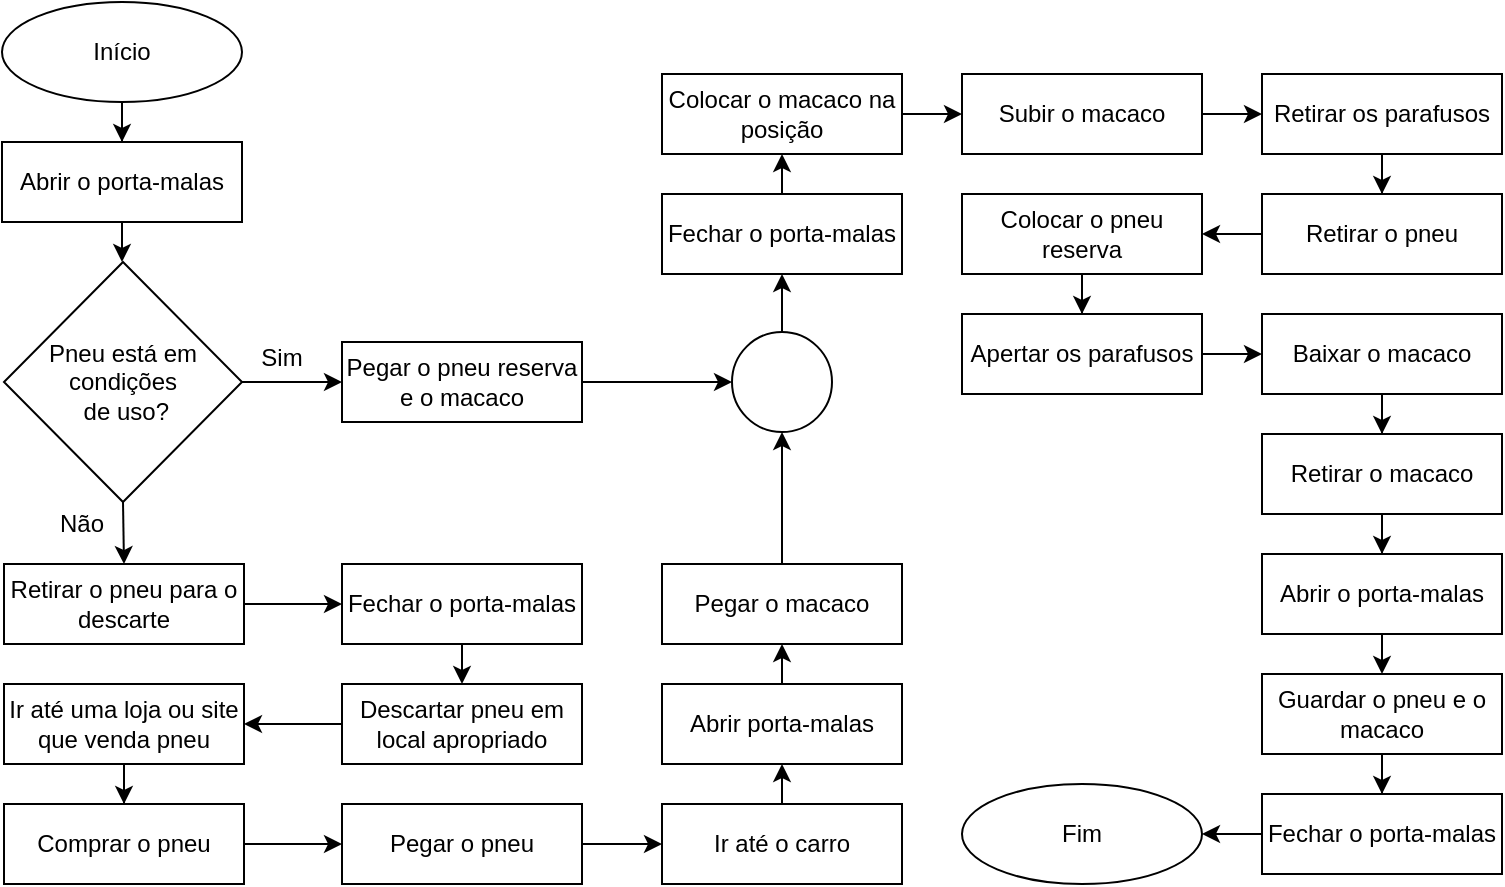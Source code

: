 <mxfile version="21.0.2" type="github">
  <diagram id="C5RBs43oDa-KdzZeNtuy" name="Page-1">
    <mxGraphModel dx="880" dy="476" grid="1" gridSize="10" guides="1" tooltips="1" connect="1" arrows="1" fold="1" page="1" pageScale="1" pageWidth="827" pageHeight="1169" math="0" shadow="0">
      <root>
        <mxCell id="WIyWlLk6GJQsqaUBKTNV-0" />
        <mxCell id="WIyWlLk6GJQsqaUBKTNV-1" parent="WIyWlLk6GJQsqaUBKTNV-0" />
        <mxCell id="_oc2X16ebhdix3O0eegR-66" value="" style="edgeStyle=orthogonalEdgeStyle;rounded=0;orthogonalLoop=1;jettySize=auto;html=1;" parent="WIyWlLk6GJQsqaUBKTNV-1" source="_oc2X16ebhdix3O0eegR-33" target="_oc2X16ebhdix3O0eegR-53" edge="1">
          <mxGeometry relative="1" as="geometry" />
        </mxCell>
        <mxCell id="4qTYTu9xjXhlOgixJHUD-3" style="edgeStyle=orthogonalEdgeStyle;rounded=0;orthogonalLoop=1;jettySize=auto;html=1;exitX=0.5;exitY=1;exitDx=0;exitDy=0;entryX=0.5;entryY=0;entryDx=0;entryDy=0;" edge="1" parent="WIyWlLk6GJQsqaUBKTNV-1" source="_oc2X16ebhdix3O0eegR-33" target="_oc2X16ebhdix3O0eegR-70">
          <mxGeometry relative="1" as="geometry" />
        </mxCell>
        <mxCell id="_oc2X16ebhdix3O0eegR-33" value="Pneu está em &lt;br&gt;condições&lt;br&gt;&amp;nbsp;de uso?" style="rhombus;whiteSpace=wrap;html=1;" parent="WIyWlLk6GJQsqaUBKTNV-1" vertex="1">
          <mxGeometry x="61" y="140" width="119" height="120" as="geometry" />
        </mxCell>
        <mxCell id="_oc2X16ebhdix3O0eegR-37" value="" style="edgeStyle=orthogonalEdgeStyle;rounded=0;orthogonalLoop=1;jettySize=auto;html=1;" parent="WIyWlLk6GJQsqaUBKTNV-1" source="_oc2X16ebhdix3O0eegR-35" target="_oc2X16ebhdix3O0eegR-33" edge="1">
          <mxGeometry relative="1" as="geometry" />
        </mxCell>
        <mxCell id="_oc2X16ebhdix3O0eegR-35" value="Abrir o porta-malas" style="rounded=0;whiteSpace=wrap;html=1;" parent="WIyWlLk6GJQsqaUBKTNV-1" vertex="1">
          <mxGeometry x="60" y="80" width="120" height="40" as="geometry" />
        </mxCell>
        <mxCell id="_oc2X16ebhdix3O0eegR-52" style="edgeStyle=orthogonalEdgeStyle;rounded=0;orthogonalLoop=1;jettySize=auto;html=1;exitX=0.5;exitY=1;exitDx=0;exitDy=0;" parent="WIyWlLk6GJQsqaUBKTNV-1" edge="1">
          <mxGeometry relative="1" as="geometry">
            <mxPoint x="663" y="86" as="sourcePoint" />
            <mxPoint x="663" y="86" as="targetPoint" />
          </mxGeometry>
        </mxCell>
        <mxCell id="_oc2X16ebhdix3O0eegR-80" value="" style="edgeStyle=orthogonalEdgeStyle;rounded=0;orthogonalLoop=1;jettySize=auto;html=1;" parent="WIyWlLk6GJQsqaUBKTNV-1" source="_oc2X16ebhdix3O0eegR-53" target="_oc2X16ebhdix3O0eegR-79" edge="1">
          <mxGeometry relative="1" as="geometry" />
        </mxCell>
        <mxCell id="_oc2X16ebhdix3O0eegR-53" value="Pegar o pneu reserva e o macaco" style="rounded=0;whiteSpace=wrap;html=1;" parent="WIyWlLk6GJQsqaUBKTNV-1" vertex="1">
          <mxGeometry x="230" y="180" width="120" height="40" as="geometry" />
        </mxCell>
        <mxCell id="_oc2X16ebhdix3O0eegR-108" style="edgeStyle=orthogonalEdgeStyle;rounded=0;orthogonalLoop=1;jettySize=auto;html=1;exitX=0.5;exitY=0;exitDx=0;exitDy=0;entryX=0.5;entryY=1;entryDx=0;entryDy=0;" parent="WIyWlLk6GJQsqaUBKTNV-1" source="_oc2X16ebhdix3O0eegR-54" target="_oc2X16ebhdix3O0eegR-55" edge="1">
          <mxGeometry relative="1" as="geometry" />
        </mxCell>
        <mxCell id="_oc2X16ebhdix3O0eegR-54" value="Fechar o porta-malas" style="rounded=0;whiteSpace=wrap;html=1;" parent="WIyWlLk6GJQsqaUBKTNV-1" vertex="1">
          <mxGeometry x="390" y="106" width="120" height="40" as="geometry" />
        </mxCell>
        <mxCell id="_oc2X16ebhdix3O0eegR-94" value="" style="edgeStyle=orthogonalEdgeStyle;rounded=0;orthogonalLoop=1;jettySize=auto;html=1;" parent="WIyWlLk6GJQsqaUBKTNV-1" source="_oc2X16ebhdix3O0eegR-55" target="_oc2X16ebhdix3O0eegR-65" edge="1">
          <mxGeometry relative="1" as="geometry" />
        </mxCell>
        <mxCell id="_oc2X16ebhdix3O0eegR-55" value="Colocar o macaco na posição" style="rounded=0;whiteSpace=wrap;html=1;" parent="WIyWlLk6GJQsqaUBKTNV-1" vertex="1">
          <mxGeometry x="390" y="46" width="120" height="40" as="geometry" />
        </mxCell>
        <mxCell id="_oc2X16ebhdix3O0eegR-104" value="" style="edgeStyle=orthogonalEdgeStyle;rounded=0;orthogonalLoop=1;jettySize=auto;html=1;" parent="WIyWlLk6GJQsqaUBKTNV-1" source="_oc2X16ebhdix3O0eegR-56" target="_oc2X16ebhdix3O0eegR-57" edge="1">
          <mxGeometry relative="1" as="geometry" />
        </mxCell>
        <mxCell id="_oc2X16ebhdix3O0eegR-56" value="Guardar o pneu e o macaco" style="rounded=0;whiteSpace=wrap;html=1;" parent="WIyWlLk6GJQsqaUBKTNV-1" vertex="1">
          <mxGeometry x="690" y="346" width="120" height="40" as="geometry" />
        </mxCell>
        <mxCell id="_oc2X16ebhdix3O0eegR-105" value="" style="edgeStyle=orthogonalEdgeStyle;rounded=0;orthogonalLoop=1;jettySize=auto;html=1;" parent="WIyWlLk6GJQsqaUBKTNV-1" source="_oc2X16ebhdix3O0eegR-57" target="_oc2X16ebhdix3O0eegR-69" edge="1">
          <mxGeometry relative="1" as="geometry" />
        </mxCell>
        <mxCell id="_oc2X16ebhdix3O0eegR-57" value="Fechar o porta-malas" style="rounded=0;whiteSpace=wrap;html=1;" parent="WIyWlLk6GJQsqaUBKTNV-1" vertex="1">
          <mxGeometry x="690" y="406" width="120" height="40" as="geometry" />
        </mxCell>
        <mxCell id="_oc2X16ebhdix3O0eegR-98" value="" style="edgeStyle=orthogonalEdgeStyle;rounded=0;orthogonalLoop=1;jettySize=auto;html=1;" parent="WIyWlLk6GJQsqaUBKTNV-1" source="_oc2X16ebhdix3O0eegR-58" target="_oc2X16ebhdix3O0eegR-59" edge="1">
          <mxGeometry relative="1" as="geometry" />
        </mxCell>
        <mxCell id="_oc2X16ebhdix3O0eegR-58" value="Colocar o pneu reserva" style="rounded=0;whiteSpace=wrap;html=1;" parent="WIyWlLk6GJQsqaUBKTNV-1" vertex="1">
          <mxGeometry x="540" y="106" width="120" height="40" as="geometry" />
        </mxCell>
        <mxCell id="_oc2X16ebhdix3O0eegR-99" value="" style="edgeStyle=orthogonalEdgeStyle;rounded=0;orthogonalLoop=1;jettySize=auto;html=1;" parent="WIyWlLk6GJQsqaUBKTNV-1" source="_oc2X16ebhdix3O0eegR-59" target="_oc2X16ebhdix3O0eegR-62" edge="1">
          <mxGeometry relative="1" as="geometry" />
        </mxCell>
        <mxCell id="_oc2X16ebhdix3O0eegR-59" value="Apertar os parafusos" style="rounded=0;whiteSpace=wrap;html=1;" parent="WIyWlLk6GJQsqaUBKTNV-1" vertex="1">
          <mxGeometry x="540" y="166" width="120" height="40" as="geometry" />
        </mxCell>
        <mxCell id="_oc2X16ebhdix3O0eegR-103" style="edgeStyle=orthogonalEdgeStyle;rounded=0;orthogonalLoop=1;jettySize=auto;html=1;exitX=0.5;exitY=1;exitDx=0;exitDy=0;entryX=0.5;entryY=0;entryDx=0;entryDy=0;" parent="WIyWlLk6GJQsqaUBKTNV-1" source="_oc2X16ebhdix3O0eegR-60" target="_oc2X16ebhdix3O0eegR-56" edge="1">
          <mxGeometry relative="1" as="geometry" />
        </mxCell>
        <mxCell id="_oc2X16ebhdix3O0eegR-60" value="Abrir o porta-malas" style="rounded=0;whiteSpace=wrap;html=1;" parent="WIyWlLk6GJQsqaUBKTNV-1" vertex="1">
          <mxGeometry x="690" y="286" width="120" height="40" as="geometry" />
        </mxCell>
        <mxCell id="_oc2X16ebhdix3O0eegR-101" value="" style="edgeStyle=orthogonalEdgeStyle;rounded=0;orthogonalLoop=1;jettySize=auto;html=1;" parent="WIyWlLk6GJQsqaUBKTNV-1" source="_oc2X16ebhdix3O0eegR-61" target="_oc2X16ebhdix3O0eegR-60" edge="1">
          <mxGeometry relative="1" as="geometry" />
        </mxCell>
        <mxCell id="_oc2X16ebhdix3O0eegR-61" value="Retirar o macaco" style="rounded=0;whiteSpace=wrap;html=1;" parent="WIyWlLk6GJQsqaUBKTNV-1" vertex="1">
          <mxGeometry x="690" y="226" width="120" height="40" as="geometry" />
        </mxCell>
        <mxCell id="_oc2X16ebhdix3O0eegR-100" value="" style="edgeStyle=orthogonalEdgeStyle;rounded=0;orthogonalLoop=1;jettySize=auto;html=1;" parent="WIyWlLk6GJQsqaUBKTNV-1" source="_oc2X16ebhdix3O0eegR-62" target="_oc2X16ebhdix3O0eegR-61" edge="1">
          <mxGeometry relative="1" as="geometry" />
        </mxCell>
        <mxCell id="_oc2X16ebhdix3O0eegR-62" value="Baixar o macaco" style="rounded=0;whiteSpace=wrap;html=1;" parent="WIyWlLk6GJQsqaUBKTNV-1" vertex="1">
          <mxGeometry x="690" y="166" width="120" height="40" as="geometry" />
        </mxCell>
        <mxCell id="_oc2X16ebhdix3O0eegR-97" value="" style="edgeStyle=orthogonalEdgeStyle;rounded=0;orthogonalLoop=1;jettySize=auto;html=1;" parent="WIyWlLk6GJQsqaUBKTNV-1" source="_oc2X16ebhdix3O0eegR-63" target="_oc2X16ebhdix3O0eegR-58" edge="1">
          <mxGeometry relative="1" as="geometry" />
        </mxCell>
        <mxCell id="_oc2X16ebhdix3O0eegR-63" value="Retirar o pneu" style="rounded=0;whiteSpace=wrap;html=1;" parent="WIyWlLk6GJQsqaUBKTNV-1" vertex="1">
          <mxGeometry x="690" y="106" width="120" height="40" as="geometry" />
        </mxCell>
        <mxCell id="_oc2X16ebhdix3O0eegR-96" value="" style="edgeStyle=orthogonalEdgeStyle;rounded=0;orthogonalLoop=1;jettySize=auto;html=1;" parent="WIyWlLk6GJQsqaUBKTNV-1" source="_oc2X16ebhdix3O0eegR-64" target="_oc2X16ebhdix3O0eegR-63" edge="1">
          <mxGeometry relative="1" as="geometry" />
        </mxCell>
        <mxCell id="_oc2X16ebhdix3O0eegR-64" value="Retirar os parafusos" style="rounded=0;whiteSpace=wrap;html=1;" parent="WIyWlLk6GJQsqaUBKTNV-1" vertex="1">
          <mxGeometry x="690" y="46" width="120" height="40" as="geometry" />
        </mxCell>
        <mxCell id="_oc2X16ebhdix3O0eegR-95" value="" style="edgeStyle=orthogonalEdgeStyle;rounded=0;orthogonalLoop=1;jettySize=auto;html=1;" parent="WIyWlLk6GJQsqaUBKTNV-1" source="_oc2X16ebhdix3O0eegR-65" target="_oc2X16ebhdix3O0eegR-64" edge="1">
          <mxGeometry relative="1" as="geometry" />
        </mxCell>
        <mxCell id="_oc2X16ebhdix3O0eegR-65" value="Subir o macaco" style="rounded=0;whiteSpace=wrap;html=1;" parent="WIyWlLk6GJQsqaUBKTNV-1" vertex="1">
          <mxGeometry x="540" y="46" width="120" height="40" as="geometry" />
        </mxCell>
        <mxCell id="_oc2X16ebhdix3O0eegR-68" value="" style="edgeStyle=orthogonalEdgeStyle;rounded=0;orthogonalLoop=1;jettySize=auto;html=1;" parent="WIyWlLk6GJQsqaUBKTNV-1" source="_oc2X16ebhdix3O0eegR-67" target="_oc2X16ebhdix3O0eegR-35" edge="1">
          <mxGeometry relative="1" as="geometry" />
        </mxCell>
        <mxCell id="_oc2X16ebhdix3O0eegR-67" value="Início" style="ellipse;whiteSpace=wrap;html=1;" parent="WIyWlLk6GJQsqaUBKTNV-1" vertex="1">
          <mxGeometry x="60" y="10" width="120" height="50" as="geometry" />
        </mxCell>
        <mxCell id="_oc2X16ebhdix3O0eegR-69" value="Fim" style="ellipse;whiteSpace=wrap;html=1;" parent="WIyWlLk6GJQsqaUBKTNV-1" vertex="1">
          <mxGeometry x="540" y="401" width="120" height="50" as="geometry" />
        </mxCell>
        <mxCell id="_oc2X16ebhdix3O0eegR-83" value="" style="edgeStyle=orthogonalEdgeStyle;rounded=0;orthogonalLoop=1;jettySize=auto;html=1;" parent="WIyWlLk6GJQsqaUBKTNV-1" source="_oc2X16ebhdix3O0eegR-70" target="_oc2X16ebhdix3O0eegR-73" edge="1">
          <mxGeometry relative="1" as="geometry" />
        </mxCell>
        <mxCell id="_oc2X16ebhdix3O0eegR-70" value="Retirar o pneu para o descarte" style="rounded=0;whiteSpace=wrap;html=1;" parent="WIyWlLk6GJQsqaUBKTNV-1" vertex="1">
          <mxGeometry x="61" y="291" width="120" height="40" as="geometry" />
        </mxCell>
        <mxCell id="_oc2X16ebhdix3O0eegR-87" value="" style="edgeStyle=orthogonalEdgeStyle;rounded=0;orthogonalLoop=1;jettySize=auto;html=1;" parent="WIyWlLk6GJQsqaUBKTNV-1" source="_oc2X16ebhdix3O0eegR-71" target="_oc2X16ebhdix3O0eegR-72" edge="1">
          <mxGeometry relative="1" as="geometry" />
        </mxCell>
        <mxCell id="_oc2X16ebhdix3O0eegR-71" value="Ir até uma loja ou site que venda pneu" style="rounded=0;whiteSpace=wrap;html=1;" parent="WIyWlLk6GJQsqaUBKTNV-1" vertex="1">
          <mxGeometry x="61" y="351" width="120" height="40" as="geometry" />
        </mxCell>
        <mxCell id="_oc2X16ebhdix3O0eegR-88" value="" style="edgeStyle=orthogonalEdgeStyle;rounded=0;orthogonalLoop=1;jettySize=auto;html=1;" parent="WIyWlLk6GJQsqaUBKTNV-1" source="_oc2X16ebhdix3O0eegR-72" target="_oc2X16ebhdix3O0eegR-75" edge="1">
          <mxGeometry relative="1" as="geometry" />
        </mxCell>
        <mxCell id="_oc2X16ebhdix3O0eegR-72" value="Comprar o pneu" style="rounded=0;whiteSpace=wrap;html=1;" parent="WIyWlLk6GJQsqaUBKTNV-1" vertex="1">
          <mxGeometry x="61" y="411" width="120" height="40" as="geometry" />
        </mxCell>
        <mxCell id="_oc2X16ebhdix3O0eegR-85" style="edgeStyle=orthogonalEdgeStyle;rounded=0;orthogonalLoop=1;jettySize=auto;html=1;exitX=0.5;exitY=1;exitDx=0;exitDy=0;entryX=0.5;entryY=0;entryDx=0;entryDy=0;" parent="WIyWlLk6GJQsqaUBKTNV-1" source="_oc2X16ebhdix3O0eegR-73" target="_oc2X16ebhdix3O0eegR-74" edge="1">
          <mxGeometry relative="1" as="geometry" />
        </mxCell>
        <mxCell id="_oc2X16ebhdix3O0eegR-73" value="Fechar o porta-malas" style="rounded=0;whiteSpace=wrap;html=1;" parent="WIyWlLk6GJQsqaUBKTNV-1" vertex="1">
          <mxGeometry x="230" y="291" width="120" height="40" as="geometry" />
        </mxCell>
        <mxCell id="_oc2X16ebhdix3O0eegR-86" value="" style="edgeStyle=orthogonalEdgeStyle;rounded=0;orthogonalLoop=1;jettySize=auto;html=1;" parent="WIyWlLk6GJQsqaUBKTNV-1" source="_oc2X16ebhdix3O0eegR-74" target="_oc2X16ebhdix3O0eegR-71" edge="1">
          <mxGeometry relative="1" as="geometry" />
        </mxCell>
        <mxCell id="_oc2X16ebhdix3O0eegR-74" value="Descartar pneu em local apropriado" style="rounded=0;whiteSpace=wrap;html=1;" parent="WIyWlLk6GJQsqaUBKTNV-1" vertex="1">
          <mxGeometry x="230" y="351" width="120" height="40" as="geometry" />
        </mxCell>
        <mxCell id="_oc2X16ebhdix3O0eegR-89" value="" style="edgeStyle=orthogonalEdgeStyle;rounded=0;orthogonalLoop=1;jettySize=auto;html=1;" parent="WIyWlLk6GJQsqaUBKTNV-1" source="_oc2X16ebhdix3O0eegR-75" target="_oc2X16ebhdix3O0eegR-76" edge="1">
          <mxGeometry relative="1" as="geometry" />
        </mxCell>
        <mxCell id="_oc2X16ebhdix3O0eegR-75" value="Pegar o pneu" style="rounded=0;whiteSpace=wrap;html=1;" parent="WIyWlLk6GJQsqaUBKTNV-1" vertex="1">
          <mxGeometry x="230" y="411" width="120" height="40" as="geometry" />
        </mxCell>
        <mxCell id="_oc2X16ebhdix3O0eegR-90" style="edgeStyle=orthogonalEdgeStyle;rounded=0;orthogonalLoop=1;jettySize=auto;html=1;exitX=0.5;exitY=0;exitDx=0;exitDy=0;entryX=0.5;entryY=1;entryDx=0;entryDy=0;" parent="WIyWlLk6GJQsqaUBKTNV-1" source="_oc2X16ebhdix3O0eegR-76" target="_oc2X16ebhdix3O0eegR-77" edge="1">
          <mxGeometry relative="1" as="geometry" />
        </mxCell>
        <mxCell id="_oc2X16ebhdix3O0eegR-76" value="Ir até o carro" style="rounded=0;whiteSpace=wrap;html=1;" parent="WIyWlLk6GJQsqaUBKTNV-1" vertex="1">
          <mxGeometry x="390" y="411" width="120" height="40" as="geometry" />
        </mxCell>
        <mxCell id="_oc2X16ebhdix3O0eegR-91" style="edgeStyle=orthogonalEdgeStyle;rounded=0;orthogonalLoop=1;jettySize=auto;html=1;exitX=0.5;exitY=0;exitDx=0;exitDy=0;entryX=0.5;entryY=1;entryDx=0;entryDy=0;" parent="WIyWlLk6GJQsqaUBKTNV-1" source="_oc2X16ebhdix3O0eegR-77" target="_oc2X16ebhdix3O0eegR-78" edge="1">
          <mxGeometry relative="1" as="geometry" />
        </mxCell>
        <mxCell id="_oc2X16ebhdix3O0eegR-77" value="Abrir porta-malas" style="rounded=0;whiteSpace=wrap;html=1;" parent="WIyWlLk6GJQsqaUBKTNV-1" vertex="1">
          <mxGeometry x="390" y="351" width="120" height="40" as="geometry" />
        </mxCell>
        <mxCell id="_oc2X16ebhdix3O0eegR-92" value="" style="edgeStyle=orthogonalEdgeStyle;rounded=0;orthogonalLoop=1;jettySize=auto;html=1;" parent="WIyWlLk6GJQsqaUBKTNV-1" source="_oc2X16ebhdix3O0eegR-78" target="_oc2X16ebhdix3O0eegR-79" edge="1">
          <mxGeometry relative="1" as="geometry" />
        </mxCell>
        <mxCell id="_oc2X16ebhdix3O0eegR-78" value="Pegar o macaco" style="rounded=0;whiteSpace=wrap;html=1;" parent="WIyWlLk6GJQsqaUBKTNV-1" vertex="1">
          <mxGeometry x="390" y="291" width="120" height="40" as="geometry" />
        </mxCell>
        <mxCell id="_oc2X16ebhdix3O0eegR-107" style="edgeStyle=orthogonalEdgeStyle;rounded=0;orthogonalLoop=1;jettySize=auto;html=1;exitX=0.5;exitY=0;exitDx=0;exitDy=0;entryX=0.5;entryY=1;entryDx=0;entryDy=0;" parent="WIyWlLk6GJQsqaUBKTNV-1" source="_oc2X16ebhdix3O0eegR-79" target="_oc2X16ebhdix3O0eegR-54" edge="1">
          <mxGeometry relative="1" as="geometry" />
        </mxCell>
        <mxCell id="_oc2X16ebhdix3O0eegR-79" value="" style="ellipse;whiteSpace=wrap;html=1;aspect=fixed;" parent="WIyWlLk6GJQsqaUBKTNV-1" vertex="1">
          <mxGeometry x="425" y="175" width="50" height="50" as="geometry" />
        </mxCell>
        <mxCell id="4qTYTu9xjXhlOgixJHUD-0" value="Sim" style="text;html=1;strokeColor=none;fillColor=none;align=center;verticalAlign=middle;whiteSpace=wrap;rounded=0;" vertex="1" parent="WIyWlLk6GJQsqaUBKTNV-1">
          <mxGeometry x="170" y="173" width="60" height="30" as="geometry" />
        </mxCell>
        <mxCell id="4qTYTu9xjXhlOgixJHUD-4" value="Não" style="text;html=1;strokeColor=none;fillColor=none;align=center;verticalAlign=middle;whiteSpace=wrap;rounded=0;" vertex="1" parent="WIyWlLk6GJQsqaUBKTNV-1">
          <mxGeometry x="70" y="256" width="60" height="30" as="geometry" />
        </mxCell>
      </root>
    </mxGraphModel>
  </diagram>
</mxfile>
